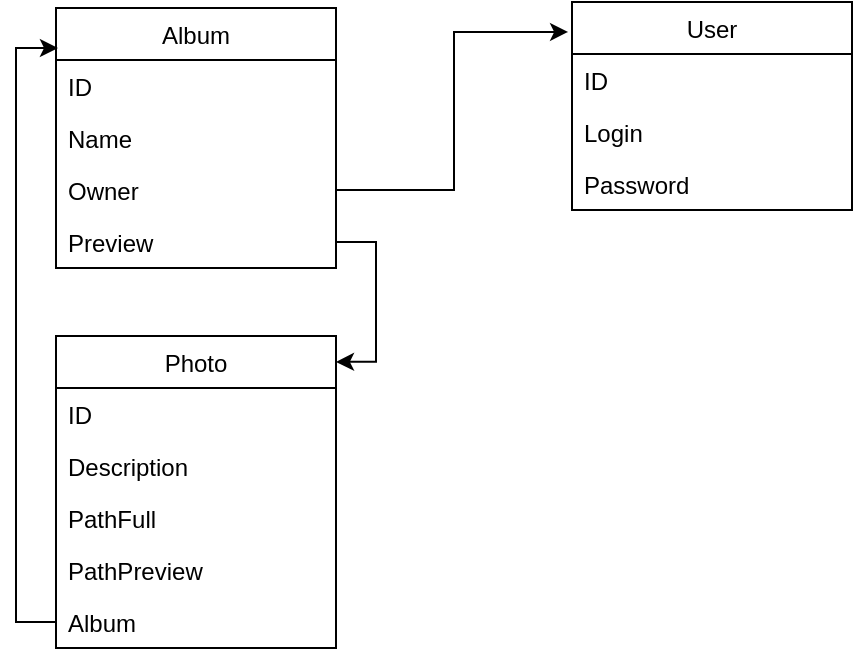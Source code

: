 <mxfile version="12.4.2" type="device" pages="2"><diagram name="DataBase" id="2ca16b54-16f6-2749-3443-fa8db7711227"><mxGraphModel dx="1408" dy="808" grid="0" gridSize="10" guides="1" tooltips="1" connect="1" arrows="0" fold="1" page="1" pageScale="1" pageWidth="1100" pageHeight="850" background="#ffffff" math="0" shadow="0"><root><mxCell id="0"/><mxCell id="1" parent="0"/><mxCell id="MuHAXKKPjJEKhF86q5HA-1" value="Album" style="swimlane;fontStyle=0;childLayout=stackLayout;horizontal=1;startSize=26;fillColor=none;horizontalStack=0;resizeParent=1;resizeParentMax=0;resizeLast=0;collapsible=1;marginBottom=0;" parent="1" vertex="1"><mxGeometry x="280" y="280" width="140" height="130" as="geometry"/></mxCell><mxCell id="MuHAXKKPjJEKhF86q5HA-3" value="ID" style="text;strokeColor=none;fillColor=none;align=left;verticalAlign=top;spacingLeft=4;spacingRight=4;overflow=hidden;rotatable=0;points=[[0,0.5],[1,0.5]];portConstraint=eastwest;" parent="MuHAXKKPjJEKhF86q5HA-1" vertex="1"><mxGeometry y="26" width="140" height="26" as="geometry"/></mxCell><mxCell id="MuHAXKKPjJEKhF86q5HA-5" value="Name" style="text;strokeColor=none;fillColor=none;align=left;verticalAlign=top;spacingLeft=4;spacingRight=4;overflow=hidden;rotatable=0;points=[[0,0.5],[1,0.5]];portConstraint=eastwest;" parent="MuHAXKKPjJEKhF86q5HA-1" vertex="1"><mxGeometry y="52" width="140" height="26" as="geometry"/></mxCell><mxCell id="MuHAXKKPjJEKhF86q5HA-4" value="Owner" style="text;strokeColor=none;fillColor=none;align=left;verticalAlign=top;spacingLeft=4;spacingRight=4;overflow=hidden;rotatable=0;points=[[0,0.5],[1,0.5]];portConstraint=eastwest;" parent="MuHAXKKPjJEKhF86q5HA-1" vertex="1"><mxGeometry y="78" width="140" height="26" as="geometry"/></mxCell><mxCell id="IdtP2z5yUTU9GgSsE0sh-1" value="Preview" style="text;strokeColor=none;fillColor=none;spacingLeft=4;spacingRight=4;overflow=hidden;rotatable=0;points=[[0,0.5],[1,0.5]];portConstraint=eastwest;fontSize=12;" vertex="1" parent="MuHAXKKPjJEKhF86q5HA-1"><mxGeometry y="104" width="140" height="26" as="geometry"/></mxCell><mxCell id="MuHAXKKPjJEKhF86q5HA-6" value="User" style="swimlane;fontStyle=0;childLayout=stackLayout;horizontal=1;startSize=26;fillColor=none;horizontalStack=0;resizeParent=1;resizeParentMax=0;resizeLast=0;collapsible=1;marginBottom=0;" parent="1" vertex="1"><mxGeometry x="538" y="277" width="140" height="104" as="geometry"/></mxCell><mxCell id="MuHAXKKPjJEKhF86q5HA-7" value="ID" style="text;strokeColor=none;fillColor=none;align=left;verticalAlign=top;spacingLeft=4;spacingRight=4;overflow=hidden;rotatable=0;points=[[0,0.5],[1,0.5]];portConstraint=eastwest;" parent="MuHAXKKPjJEKhF86q5HA-6" vertex="1"><mxGeometry y="26" width="140" height="26" as="geometry"/></mxCell><mxCell id="MuHAXKKPjJEKhF86q5HA-8" value="Login" style="text;strokeColor=none;fillColor=none;align=left;verticalAlign=top;spacingLeft=4;spacingRight=4;overflow=hidden;rotatable=0;points=[[0,0.5],[1,0.5]];portConstraint=eastwest;" parent="MuHAXKKPjJEKhF86q5HA-6" vertex="1"><mxGeometry y="52" width="140" height="26" as="geometry"/></mxCell><mxCell id="MuHAXKKPjJEKhF86q5HA-9" value="Password" style="text;strokeColor=none;fillColor=none;align=left;verticalAlign=top;spacingLeft=4;spacingRight=4;overflow=hidden;rotatable=0;points=[[0,0.5],[1,0.5]];portConstraint=eastwest;" parent="MuHAXKKPjJEKhF86q5HA-6" vertex="1"><mxGeometry y="78" width="140" height="26" as="geometry"/></mxCell><mxCell id="MuHAXKKPjJEKhF86q5HA-10" style="edgeStyle=orthogonalEdgeStyle;rounded=0;orthogonalLoop=1;jettySize=auto;html=1;exitX=1;exitY=0.5;exitDx=0;exitDy=0;entryX=-0.014;entryY=0.144;entryDx=0;entryDy=0;entryPerimeter=0;" parent="1" source="MuHAXKKPjJEKhF86q5HA-4" target="MuHAXKKPjJEKhF86q5HA-6" edge="1"><mxGeometry relative="1" as="geometry"><Array as="points"><mxPoint x="479" y="371"/><mxPoint x="479" y="292"/></Array></mxGeometry></mxCell><mxCell id="MuHAXKKPjJEKhF86q5HA-11" value="Photo" style="swimlane;fontStyle=0;childLayout=stackLayout;horizontal=1;startSize=26;fillColor=none;horizontalStack=0;resizeParent=1;resizeParentMax=0;resizeLast=0;collapsible=1;marginBottom=0;" parent="1" vertex="1"><mxGeometry x="280" y="444" width="140" height="156" as="geometry"/></mxCell><mxCell id="MuHAXKKPjJEKhF86q5HA-12" value="ID" style="text;strokeColor=none;fillColor=none;align=left;verticalAlign=top;spacingLeft=4;spacingRight=4;overflow=hidden;rotatable=0;points=[[0,0.5],[1,0.5]];portConstraint=eastwest;" parent="MuHAXKKPjJEKhF86q5HA-11" vertex="1"><mxGeometry y="26" width="140" height="26" as="geometry"/></mxCell><mxCell id="MuHAXKKPjJEKhF86q5HA-13" value="Description" style="text;strokeColor=none;fillColor=none;align=left;verticalAlign=top;spacingLeft=4;spacingRight=4;overflow=hidden;rotatable=0;points=[[0,0.5],[1,0.5]];portConstraint=eastwest;" parent="MuHAXKKPjJEKhF86q5HA-11" vertex="1"><mxGeometry y="52" width="140" height="26" as="geometry"/></mxCell><mxCell id="MuHAXKKPjJEKhF86q5HA-14" value="PathFull" style="text;strokeColor=none;fillColor=none;align=left;verticalAlign=top;spacingLeft=4;spacingRight=4;overflow=hidden;rotatable=0;points=[[0,0.5],[1,0.5]];portConstraint=eastwest;" parent="MuHAXKKPjJEKhF86q5HA-11" vertex="1"><mxGeometry y="78" width="140" height="26" as="geometry"/></mxCell><mxCell id="bvoi3mzM5VgRqnagz37t-1" value="PathPreview" style="text;strokeColor=none;fillColor=none;align=left;verticalAlign=top;spacingLeft=4;spacingRight=4;overflow=hidden;rotatable=0;points=[[0,0.5],[1,0.5]];portConstraint=eastwest;" vertex="1" parent="MuHAXKKPjJEKhF86q5HA-11"><mxGeometry y="104" width="140" height="26" as="geometry"/></mxCell><mxCell id="MuHAXKKPjJEKhF86q5HA-15" value="Album" style="text;strokeColor=none;fillColor=none;align=left;verticalAlign=top;spacingLeft=4;spacingRight=4;overflow=hidden;rotatable=0;points=[[0,0.5],[1,0.5]];portConstraint=eastwest;" parent="MuHAXKKPjJEKhF86q5HA-11" vertex="1"><mxGeometry y="130" width="140" height="26" as="geometry"/></mxCell><mxCell id="MuHAXKKPjJEKhF86q5HA-16" style="edgeStyle=orthogonalEdgeStyle;rounded=0;orthogonalLoop=1;jettySize=auto;html=1;exitX=0;exitY=0.5;exitDx=0;exitDy=0;entryX=0.007;entryY=0.154;entryDx=0;entryDy=0;entryPerimeter=0;" parent="1" source="MuHAXKKPjJEKhF86q5HA-15" target="MuHAXKKPjJEKhF86q5HA-1" edge="1"><mxGeometry relative="1" as="geometry"/></mxCell><mxCell id="IdtP2z5yUTU9GgSsE0sh-2" style="edgeStyle=orthogonalEdgeStyle;rounded=0;orthogonalLoop=1;jettySize=auto;html=1;exitX=1;exitY=0.5;exitDx=0;exitDy=0;entryX=1;entryY=0.083;entryDx=0;entryDy=0;entryPerimeter=0;fontSize=16;" edge="1" parent="1" source="IdtP2z5yUTU9GgSsE0sh-1" target="MuHAXKKPjJEKhF86q5HA-11"><mxGeometry relative="1" as="geometry"/></mxCell></root></mxGraphModel></diagram><diagram id="-pgh10B8fHaLJiIeHIF8" name="PageLayout"><mxGraphModel dx="1408" dy="808" grid="1" gridSize="10" guides="0" tooltips="1" connect="0" arrows="0" fold="1" page="1" pageScale="1" pageWidth="800" pageHeight="600" math="0" shadow="0"><root><mxCell id="_x2WycIhsIzKqimyarUk-0"/><mxCell id="_x2WycIhsIzKqimyarUk-1" parent="_x2WycIhsIzKqimyarUk-0"/><mxCell id="_x2WycIhsIzKqimyarUk-2" value="" style="html=1;shadow=0;dashed=0;shape=mxgraph.bootstrap.rect;whiteSpace=wrap;" vertex="1" parent="_x2WycIhsIzKqimyarUk-1"><mxGeometry width="800" height="40" as="geometry"/></mxCell><mxCell id="_x2WycIhsIzKqimyarUk-3" value="Photocol" style="html=1;shadow=0;dashed=0;shape=mxgraph.bootstrap.rect;fontSize=14;whiteSpace=wrap;fontStyle=1" vertex="1" parent="_x2WycIhsIzKqimyarUk-2"><mxGeometry width="80" height="40" as="geometry"/></mxCell><mxCell id="_x2WycIhsIzKqimyarUk-4" value="Мои альбомы" style="html=1;shadow=0;dashed=0;shape=mxgraph.bootstrap.rect;spacingRight=30;whiteSpace=wrap;fontSize=16;fontStyle=1;" vertex="1" parent="_x2WycIhsIzKqimyarUk-2"><mxGeometry x="80" width="600" height="40" as="geometry"/></mxCell><mxCell id="_x2WycIhsIzKqimyarUk-8" value="Профиль" style="html=1;shadow=0;dashed=0;shape=mxgraph.bootstrap.rect;whiteSpace=wrap;" vertex="1" parent="_x2WycIhsIzKqimyarUk-2"><mxGeometry x="680" width="60" height="40" as="geometry"/></mxCell><mxCell id="_x2WycIhsIzKqimyarUk-9" value="Выйти" style="html=1;shadow=0;dashed=0;shape=mxgraph.bootstrap.rect;whiteSpace=wrap;" vertex="1" parent="_x2WycIhsIzKqimyarUk-2"><mxGeometry x="740" width="60" height="40" as="geometry"/></mxCell><mxCell id="Kfa8tp2_SB2maJTHm3-H-2" value="" style="group" vertex="1" connectable="0" parent="_x2WycIhsIzKqimyarUk-1"><mxGeometry x="250" y="60" width="160" height="150" as="geometry"/></mxCell><mxCell id="Kfa8tp2_SB2maJTHm3-H-0" value="" style="rounded=0;whiteSpace=wrap;html=1;fontSize=16;" vertex="1" parent="Kfa8tp2_SB2maJTHm3-H-2"><mxGeometry width="160" height="120" as="geometry"/></mxCell><mxCell id="Kfa8tp2_SB2maJTHm3-H-1" value="Альбом 1" style="rounded=0;whiteSpace=wrap;html=1;fontSize=16;" vertex="1" parent="Kfa8tp2_SB2maJTHm3-H-2"><mxGeometry y="120" width="160" height="30" as="geometry"/></mxCell><mxCell id="Kfa8tp2_SB2maJTHm3-H-3" value="" style="group" vertex="1" connectable="0" parent="_x2WycIhsIzKqimyarUk-1"><mxGeometry x="430" y="60" width="160" height="150" as="geometry"/></mxCell><mxCell id="Kfa8tp2_SB2maJTHm3-H-4" value="" style="rounded=0;whiteSpace=wrap;html=1;fontSize=16;" vertex="1" parent="Kfa8tp2_SB2maJTHm3-H-3"><mxGeometry width="160" height="120" as="geometry"/></mxCell><mxCell id="Kfa8tp2_SB2maJTHm3-H-5" value="Альбом 2" style="rounded=0;whiteSpace=wrap;html=1;fontSize=16;" vertex="1" parent="Kfa8tp2_SB2maJTHm3-H-3"><mxGeometry y="120" width="160" height="30" as="geometry"/></mxCell><mxCell id="Kfa8tp2_SB2maJTHm3-H-6" value="" style="group" vertex="1" connectable="0" parent="_x2WycIhsIzKqimyarUk-1"><mxGeometry x="610" y="60" width="160" height="150" as="geometry"/></mxCell><mxCell id="Kfa8tp2_SB2maJTHm3-H-7" value="" style="rounded=0;whiteSpace=wrap;html=1;fontSize=16;" vertex="1" parent="Kfa8tp2_SB2maJTHm3-H-6"><mxGeometry width="160" height="120" as="geometry"/></mxCell><mxCell id="Kfa8tp2_SB2maJTHm3-H-8" value="Альбом 3" style="rounded=0;whiteSpace=wrap;html=1;fontSize=16;" vertex="1" parent="Kfa8tp2_SB2maJTHm3-H-6"><mxGeometry y="120" width="160" height="30" as="geometry"/></mxCell><mxCell id="Kfa8tp2_SB2maJTHm3-H-9" value="" style="group" vertex="1" connectable="0" parent="_x2WycIhsIzKqimyarUk-1"><mxGeometry x="250" y="230" width="160" height="150" as="geometry"/></mxCell><mxCell id="Kfa8tp2_SB2maJTHm3-H-10" value="" style="rounded=0;whiteSpace=wrap;html=1;fontSize=16;" vertex="1" parent="Kfa8tp2_SB2maJTHm3-H-9"><mxGeometry width="160" height="120" as="geometry"/></mxCell><mxCell id="Kfa8tp2_SB2maJTHm3-H-11" value="Альбом 4" style="rounded=0;whiteSpace=wrap;html=1;fontSize=16;" vertex="1" parent="Kfa8tp2_SB2maJTHm3-H-9"><mxGeometry y="120" width="160" height="30" as="geometry"/></mxCell><mxCell id="Kfa8tp2_SB2maJTHm3-H-12" value="" style="group" vertex="1" connectable="0" parent="_x2WycIhsIzKqimyarUk-1"><mxGeometry x="430" y="230" width="160" height="150" as="geometry"/></mxCell><mxCell id="Kfa8tp2_SB2maJTHm3-H-13" value="" style="rounded=0;whiteSpace=wrap;html=1;fontSize=16;" vertex="1" parent="Kfa8tp2_SB2maJTHm3-H-12"><mxGeometry width="160" height="120" as="geometry"/></mxCell><mxCell id="Kfa8tp2_SB2maJTHm3-H-14" value="Альбом 5" style="rounded=0;whiteSpace=wrap;html=1;fontSize=16;" vertex="1" parent="Kfa8tp2_SB2maJTHm3-H-12"><mxGeometry y="120" width="160" height="30" as="geometry"/></mxCell><mxCell id="Kfa8tp2_SB2maJTHm3-H-53" value="" style="html=1;shadow=0;dashed=0;shape=mxgraph.bootstrap.rect;whiteSpace=wrap;" vertex="1" parent="_x2WycIhsIzKqimyarUk-1"><mxGeometry x="800" width="800" height="40" as="geometry"/></mxCell><mxCell id="Kfa8tp2_SB2maJTHm3-H-54" value="Photocol" style="html=1;shadow=0;dashed=0;shape=mxgraph.bootstrap.rect;fontSize=14;whiteSpace=wrap;fontStyle=1" vertex="1" parent="Kfa8tp2_SB2maJTHm3-H-53"><mxGeometry width="80" height="40" as="geometry"/></mxCell><mxCell id="Kfa8tp2_SB2maJTHm3-H-55" value="Альбом 1" style="html=1;shadow=0;dashed=0;shape=mxgraph.bootstrap.rect;spacingRight=30;whiteSpace=wrap;fontSize=16;fontStyle=1;" vertex="1" parent="Kfa8tp2_SB2maJTHm3-H-53"><mxGeometry x="80" width="600" height="40" as="geometry"/></mxCell><mxCell id="Kfa8tp2_SB2maJTHm3-H-56" value="Профиль" style="html=1;shadow=0;dashed=0;shape=mxgraph.bootstrap.rect;whiteSpace=wrap;" vertex="1" parent="Kfa8tp2_SB2maJTHm3-H-53"><mxGeometry x="680" width="60" height="40" as="geometry"/></mxCell><mxCell id="Kfa8tp2_SB2maJTHm3-H-57" value="Выйти" style="html=1;shadow=0;dashed=0;shape=mxgraph.bootstrap.rect;whiteSpace=wrap;" vertex="1" parent="Kfa8tp2_SB2maJTHm3-H-53"><mxGeometry x="740" width="60" height="40" as="geometry"/></mxCell><mxCell id="Kfa8tp2_SB2maJTHm3-H-61" value="" style="group" vertex="1" connectable="0" parent="_x2WycIhsIzKqimyarUk-1"><mxGeometry x="1020" y="60" width="160" height="150" as="geometry"/></mxCell><mxCell id="Kfa8tp2_SB2maJTHm3-H-62" value="" style="rounded=0;whiteSpace=wrap;html=1;fontSize=16;" vertex="1" parent="Kfa8tp2_SB2maJTHm3-H-61"><mxGeometry width="160" height="120" as="geometry"/></mxCell><mxCell id="Kfa8tp2_SB2maJTHm3-H-63" value="Фото 1" style="rounded=0;whiteSpace=wrap;html=1;fontSize=16;" vertex="1" parent="Kfa8tp2_SB2maJTHm3-H-61"><mxGeometry y="120" width="160" height="30" as="geometry"/></mxCell><mxCell id="Kfa8tp2_SB2maJTHm3-H-64" value="" style="group" vertex="1" connectable="0" parent="_x2WycIhsIzKqimyarUk-1"><mxGeometry x="1200" y="60" width="160" height="150" as="geometry"/></mxCell><mxCell id="Kfa8tp2_SB2maJTHm3-H-65" value="" style="rounded=0;whiteSpace=wrap;html=1;fontSize=16;" vertex="1" parent="Kfa8tp2_SB2maJTHm3-H-64"><mxGeometry width="160" height="120" as="geometry"/></mxCell><mxCell id="Kfa8tp2_SB2maJTHm3-H-66" value="Фото 2" style="rounded=0;whiteSpace=wrap;html=1;fontSize=16;" vertex="1" parent="Kfa8tp2_SB2maJTHm3-H-64"><mxGeometry y="120" width="160" height="30" as="geometry"/></mxCell><mxCell id="Kfa8tp2_SB2maJTHm3-H-67" value="" style="group" vertex="1" connectable="0" parent="_x2WycIhsIzKqimyarUk-1"><mxGeometry x="1380" y="60" width="160" height="150" as="geometry"/></mxCell><mxCell id="Kfa8tp2_SB2maJTHm3-H-68" value="" style="rounded=0;whiteSpace=wrap;html=1;fontSize=16;" vertex="1" parent="Kfa8tp2_SB2maJTHm3-H-67"><mxGeometry width="160" height="120" as="geometry"/></mxCell><mxCell id="Kfa8tp2_SB2maJTHm3-H-69" value="Фото 3" style="rounded=0;whiteSpace=wrap;html=1;fontSize=16;" vertex="1" parent="Kfa8tp2_SB2maJTHm3-H-67"><mxGeometry y="120" width="160" height="30" as="geometry"/></mxCell><mxCell id="Kfa8tp2_SB2maJTHm3-H-70" value="" style="group" vertex="1" connectable="0" parent="_x2WycIhsIzKqimyarUk-1"><mxGeometry x="1020" y="230" width="160" height="150" as="geometry"/></mxCell><mxCell id="Kfa8tp2_SB2maJTHm3-H-71" value="" style="rounded=0;whiteSpace=wrap;html=1;fontSize=16;" vertex="1" parent="Kfa8tp2_SB2maJTHm3-H-70"><mxGeometry width="160" height="120" as="geometry"/></mxCell><mxCell id="Kfa8tp2_SB2maJTHm3-H-72" value="Фото 4" style="rounded=0;whiteSpace=wrap;html=1;fontSize=16;" vertex="1" parent="Kfa8tp2_SB2maJTHm3-H-70"><mxGeometry y="120" width="160" height="30" as="geometry"/></mxCell><mxCell id="Kfa8tp2_SB2maJTHm3-H-73" value="" style="group" vertex="1" connectable="0" parent="_x2WycIhsIzKqimyarUk-1"><mxGeometry x="1200" y="230" width="160" height="150" as="geometry"/></mxCell><mxCell id="Kfa8tp2_SB2maJTHm3-H-74" value="" style="rounded=0;whiteSpace=wrap;html=1;fontSize=16;" vertex="1" parent="Kfa8tp2_SB2maJTHm3-H-73"><mxGeometry width="160" height="120" as="geometry"/></mxCell><mxCell id="Kfa8tp2_SB2maJTHm3-H-75" value="Фото 5" style="rounded=0;whiteSpace=wrap;html=1;fontSize=16;" vertex="1" parent="Kfa8tp2_SB2maJTHm3-H-73"><mxGeometry y="120" width="160" height="30" as="geometry"/></mxCell><mxCell id="Kfa8tp2_SB2maJTHm3-H-77" value="" style="html=1;shadow=0;dashed=0;shape=mxgraph.bootstrap.rect;whiteSpace=wrap;" vertex="1" parent="_x2WycIhsIzKqimyarUk-1"><mxGeometry y="600" width="800" height="40" as="geometry"/></mxCell><mxCell id="Kfa8tp2_SB2maJTHm3-H-78" value="Photocol" style="html=1;shadow=0;dashed=0;shape=mxgraph.bootstrap.rect;fontSize=14;whiteSpace=wrap;fontStyle=1" vertex="1" parent="Kfa8tp2_SB2maJTHm3-H-77"><mxGeometry width="80" height="40" as="geometry"/></mxCell><mxCell id="Kfa8tp2_SB2maJTHm3-H-79" value="Вход" style="html=1;shadow=0;dashed=0;shape=mxgraph.bootstrap.rect;spacingRight=30;whiteSpace=wrap;fontSize=16;fontStyle=1;" vertex="1" parent="Kfa8tp2_SB2maJTHm3-H-77"><mxGeometry x="80" width="600" height="40" as="geometry"/></mxCell><mxCell id="Kfa8tp2_SB2maJTHm3-H-80" value="Вход" style="html=1;shadow=0;dashed=0;shape=mxgraph.bootstrap.rect;whiteSpace=wrap;" vertex="1" parent="Kfa8tp2_SB2maJTHm3-H-77"><mxGeometry x="660" width="60" height="40" as="geometry"/></mxCell><mxCell id="Kfa8tp2_SB2maJTHm3-H-81" value="Регистрация" style="html=1;shadow=0;dashed=0;shape=mxgraph.bootstrap.rect;whiteSpace=wrap;" vertex="1" parent="Kfa8tp2_SB2maJTHm3-H-77"><mxGeometry x="720" width="80" height="40" as="geometry"/></mxCell><mxCell id="Kfa8tp2_SB2maJTHm3-H-139" value="" style="html=1;shadow=0;dashed=0;shape=mxgraph.bootstrap.rect;whiteSpace=wrap;" vertex="1" parent="_x2WycIhsIzKqimyarUk-1"><mxGeometry x="800" y="600" width="800" height="40" as="geometry"/></mxCell><mxCell id="Kfa8tp2_SB2maJTHm3-H-140" value="Photocol" style="html=1;shadow=0;dashed=0;shape=mxgraph.bootstrap.rect;fontSize=14;whiteSpace=wrap;fontStyle=1" vertex="1" parent="Kfa8tp2_SB2maJTHm3-H-139"><mxGeometry width="80" height="40" as="geometry"/></mxCell><mxCell id="Kfa8tp2_SB2maJTHm3-H-141" value="Регистрация" style="html=1;shadow=0;dashed=0;shape=mxgraph.bootstrap.rect;spacingRight=30;whiteSpace=wrap;fontSize=16;fontStyle=1;" vertex="1" parent="Kfa8tp2_SB2maJTHm3-H-139"><mxGeometry x="80" width="600" height="40" as="geometry"/></mxCell><mxCell id="Kfa8tp2_SB2maJTHm3-H-142" value="Вход" style="html=1;shadow=0;dashed=0;shape=mxgraph.bootstrap.rect;whiteSpace=wrap;" vertex="1" parent="Kfa8tp2_SB2maJTHm3-H-139"><mxGeometry x="660" width="60" height="40" as="geometry"/></mxCell><mxCell id="Kfa8tp2_SB2maJTHm3-H-143" value="Регистрация" style="html=1;shadow=0;dashed=0;shape=mxgraph.bootstrap.rect;whiteSpace=wrap;" vertex="1" parent="Kfa8tp2_SB2maJTHm3-H-139"><mxGeometry x="720" width="80" height="40" as="geometry"/></mxCell><mxCell id="Kfa8tp2_SB2maJTHm3-H-144" value="" style="rounded=0;whiteSpace=wrap;html=1;fontSize=16;fontColor=#7EA6E0;" vertex="1" parent="_x2WycIhsIzKqimyarUk-1"><mxGeometry x="1060" y="662" width="230" height="188" as="geometry"/></mxCell><mxCell id="Kfa8tp2_SB2maJTHm3-H-145" value="Зарегистрироваться" style="rounded=1;whiteSpace=wrap;html=1;fontSize=16;" vertex="1" parent="_x2WycIhsIzKqimyarUk-1"><mxGeometry x="1080" y="800" width="190" height="30" as="geometry"/></mxCell><mxCell id="Kfa8tp2_SB2maJTHm3-H-146" value="" style="group" vertex="1" connectable="0" parent="_x2WycIhsIzKqimyarUk-1"><mxGeometry x="1080" y="682" width="190" height="30" as="geometry"/></mxCell><mxCell id="Kfa8tp2_SB2maJTHm3-H-147" value="&lt;font color=&quot;#000000&quot;&gt;Логин&lt;/font&gt;" style="rounded=0;whiteSpace=wrap;html=1;fontSize=16;fontColor=#7EA6E0;" vertex="1" parent="Kfa8tp2_SB2maJTHm3-H-146"><mxGeometry width="190" height="30" as="geometry"/></mxCell><mxCell id="Kfa8tp2_SB2maJTHm3-H-148" value="" style="rounded=0;whiteSpace=wrap;html=1;fontSize=16;fontColor=#7EA6E0;" vertex="1" parent="Kfa8tp2_SB2maJTHm3-H-146"><mxGeometry width="30" height="30" as="geometry"/></mxCell><mxCell id="Kfa8tp2_SB2maJTHm3-H-149" value="" style="group" vertex="1" connectable="0" parent="_x2WycIhsIzKqimyarUk-1"><mxGeometry x="1080" y="722" width="190" height="30" as="geometry"/></mxCell><mxCell id="Kfa8tp2_SB2maJTHm3-H-150" value="Пароль" style="rounded=0;whiteSpace=wrap;html=1;fontSize=16;" vertex="1" parent="Kfa8tp2_SB2maJTHm3-H-149"><mxGeometry width="190" height="30" as="geometry"/></mxCell><mxCell id="Kfa8tp2_SB2maJTHm3-H-151" value="" style="rounded=0;whiteSpace=wrap;html=1;fontSize=16;fontColor=#7EA6E0;" vertex="1" parent="Kfa8tp2_SB2maJTHm3-H-149"><mxGeometry width="30" height="30" as="geometry"/></mxCell><mxCell id="Kfa8tp2_SB2maJTHm3-H-152" value="" style="group" vertex="1" connectable="0" parent="_x2WycIhsIzKqimyarUk-1"><mxGeometry x="1080" y="760" width="190" height="30" as="geometry"/></mxCell><mxCell id="Kfa8tp2_SB2maJTHm3-H-153" value="Пароль" style="rounded=0;whiteSpace=wrap;html=1;fontSize=16;" vertex="1" parent="Kfa8tp2_SB2maJTHm3-H-152"><mxGeometry width="190" height="30" as="geometry"/></mxCell><mxCell id="Kfa8tp2_SB2maJTHm3-H-154" value="" style="rounded=0;whiteSpace=wrap;html=1;fontSize=16;fontColor=#7EA6E0;" vertex="1" parent="Kfa8tp2_SB2maJTHm3-H-152"><mxGeometry width="30" height="30" as="geometry"/></mxCell><mxCell id="Kfa8tp2_SB2maJTHm3-H-155" value="" style="rounded=0;whiteSpace=wrap;html=1;fontSize=16;fontColor=#7EA6E0;" vertex="1" parent="_x2WycIhsIzKqimyarUk-1"><mxGeometry x="250" y="660" width="230" height="150" as="geometry"/></mxCell><mxCell id="Kfa8tp2_SB2maJTHm3-H-156" value="Войти" style="rounded=1;whiteSpace=wrap;html=1;fontSize=16;" vertex="1" parent="_x2WycIhsIzKqimyarUk-1"><mxGeometry x="270" y="760" width="190" height="30" as="geometry"/></mxCell><mxCell id="Kfa8tp2_SB2maJTHm3-H-157" value="" style="group" vertex="1" connectable="0" parent="_x2WycIhsIzKqimyarUk-1"><mxGeometry x="270" y="680" width="190" height="30" as="geometry"/></mxCell><mxCell id="Kfa8tp2_SB2maJTHm3-H-158" value="&lt;font color=&quot;#000000&quot;&gt;Логин&lt;/font&gt;" style="rounded=0;whiteSpace=wrap;html=1;fontSize=16;fontColor=#7EA6E0;" vertex="1" parent="Kfa8tp2_SB2maJTHm3-H-157"><mxGeometry width="190" height="30" as="geometry"/></mxCell><mxCell id="Kfa8tp2_SB2maJTHm3-H-159" value="" style="rounded=0;whiteSpace=wrap;html=1;fontSize=16;fontColor=#7EA6E0;" vertex="1" parent="Kfa8tp2_SB2maJTHm3-H-157"><mxGeometry width="30" height="30" as="geometry"/></mxCell><mxCell id="Kfa8tp2_SB2maJTHm3-H-160" value="" style="group" vertex="1" connectable="0" parent="_x2WycIhsIzKqimyarUk-1"><mxGeometry x="270" y="720" width="190" height="30" as="geometry"/></mxCell><mxCell id="Kfa8tp2_SB2maJTHm3-H-161" value="Пароль" style="rounded=0;whiteSpace=wrap;html=1;fontSize=16;" vertex="1" parent="Kfa8tp2_SB2maJTHm3-H-160"><mxGeometry width="190" height="30" as="geometry"/></mxCell><mxCell id="Kfa8tp2_SB2maJTHm3-H-162" value="" style="rounded=0;whiteSpace=wrap;html=1;fontSize=16;fontColor=#7EA6E0;" vertex="1" parent="Kfa8tp2_SB2maJTHm3-H-160"><mxGeometry width="30" height="30" as="geometry"/></mxCell><mxCell id="Kfa8tp2_SB2maJTHm3-H-166" value="" style="rounded=0;whiteSpace=wrap;html=1;fontSize=16;fontColor=#7EA6E0;" vertex="1" parent="_x2WycIhsIzKqimyarUk-1"><mxGeometry x="800" y="40" width="200" height="560" as="geometry"/></mxCell><mxCell id="Kfa8tp2_SB2maJTHm3-H-169" value="Редактировать альбом" style="rounded=0;whiteSpace=wrap;html=1;fontSize=14;" vertex="1" parent="_x2WycIhsIzKqimyarUk-1"><mxGeometry x="800" y="140" width="200" height="30" as="geometry"/></mxCell><mxCell id="Kfa8tp2_SB2maJTHm3-H-170" value="Добавить фотографии" style="rounded=0;whiteSpace=wrap;html=1;fontSize=14;" vertex="1" parent="_x2WycIhsIzKqimyarUk-1"><mxGeometry x="800" y="170" width="200" height="30" as="geometry"/></mxCell><mxCell id="Kfa8tp2_SB2maJTHm3-H-171" value="Удалить фотографии" style="rounded=0;whiteSpace=wrap;html=1;fontSize=14;" vertex="1" parent="_x2WycIhsIzKqimyarUk-1"><mxGeometry x="800" y="200" width="200" height="30" as="geometry"/></mxCell><mxCell id="Kfa8tp2_SB2maJTHm3-H-172" value="" style="rounded=0;whiteSpace=wrap;html=1;fontSize=16;fontColor=#7EA6E0;" vertex="1" parent="_x2WycIhsIzKqimyarUk-1"><mxGeometry y="40" width="220" height="560" as="geometry"/></mxCell><mxCell id="Kfa8tp2_SB2maJTHm3-H-174" value="Добавить альбом" style="rounded=0;whiteSpace=wrap;html=1;fontSize=14;" vertex="1" parent="_x2WycIhsIzKqimyarUk-1"><mxGeometry y="170" width="220" height="30" as="geometry"/></mxCell><mxCell id="Kfa8tp2_SB2maJTHm3-H-175" value="Редактировать профиль" style="rounded=0;whiteSpace=wrap;html=1;fontSize=14;" vertex="1" parent="_x2WycIhsIzKqimyarUk-1"><mxGeometry y="140" width="220" height="30" as="geometry"/></mxCell><mxCell id="Kfa8tp2_SB2maJTHm3-H-176" value="&lt;h1 style=&quot;font-size: 14px&quot;&gt;&lt;span style=&quot;font-size: 14px ; font-weight: normal&quot;&gt;Описание профиля&lt;/span&gt;&lt;br style=&quot;font-size: 14px&quot;&gt;&lt;/h1&gt;&lt;div&gt;&lt;span style=&quot;font-size: 14px ; font-weight: normal&quot;&gt;Дата регистрации: 00.0.202&lt;/span&gt;&lt;/div&gt;" style="text;html=1;spacing=5;spacingTop=-20;whiteSpace=wrap;overflow=hidden;rounded=0;fontSize=14;" vertex="1" parent="_x2WycIhsIzKqimyarUk-1"><mxGeometry y="50" width="220" height="90" as="geometry"/></mxCell><mxCell id="Kfa8tp2_SB2maJTHm3-H-177" value="" style="html=1;shadow=0;dashed=0;shape=mxgraph.bootstrap.rect;whiteSpace=wrap;" vertex="1" parent="_x2WycIhsIzKqimyarUk-1"><mxGeometry x="1600" width="800" height="40" as="geometry"/></mxCell><mxCell id="Kfa8tp2_SB2maJTHm3-H-178" value="Photocol" style="html=1;shadow=0;dashed=0;shape=mxgraph.bootstrap.rect;fontSize=14;whiteSpace=wrap;fontStyle=1" vertex="1" parent="Kfa8tp2_SB2maJTHm3-H-177"><mxGeometry width="80" height="40" as="geometry"/></mxCell><mxCell id="Kfa8tp2_SB2maJTHm3-H-179" value="Photo 1" style="html=1;shadow=0;dashed=0;shape=mxgraph.bootstrap.rect;spacingRight=30;whiteSpace=wrap;fontSize=16;fontStyle=1;" vertex="1" parent="Kfa8tp2_SB2maJTHm3-H-177"><mxGeometry x="80" width="600" height="40" as="geometry"/></mxCell><mxCell id="Kfa8tp2_SB2maJTHm3-H-180" value="Профиль" style="html=1;shadow=0;dashed=0;shape=mxgraph.bootstrap.rect;whiteSpace=wrap;" vertex="1" parent="Kfa8tp2_SB2maJTHm3-H-177"><mxGeometry x="680" width="60" height="40" as="geometry"/></mxCell><mxCell id="Kfa8tp2_SB2maJTHm3-H-181" value="Выйти" style="html=1;shadow=0;dashed=0;shape=mxgraph.bootstrap.rect;whiteSpace=wrap;" vertex="1" parent="Kfa8tp2_SB2maJTHm3-H-177"><mxGeometry x="740" width="60" height="40" as="geometry"/></mxCell><mxCell id="Kfa8tp2_SB2maJTHm3-H-197" value="" style="rounded=0;whiteSpace=wrap;html=1;fontSize=16;fontColor=#7EA6E0;" vertex="1" parent="_x2WycIhsIzKqimyarUk-1"><mxGeometry x="1600" y="40" width="200" height="560" as="geometry"/></mxCell><mxCell id="Kfa8tp2_SB2maJTHm3-H-198" value="&lt;h1 style=&quot;font-size: 14px&quot;&gt;&lt;span style=&quot;font-weight: 400&quot;&gt;Description&lt;/span&gt;&lt;/h1&gt;&lt;div&gt;&lt;span style=&quot;font-weight: 400&quot;&gt;Name: photo1.jpg&lt;/span&gt;&lt;/div&gt;&lt;div&gt;&lt;span style=&quot;font-weight: 400&quot;&gt;Дата съемки: 00.00.00&lt;/span&gt;&lt;/div&gt;&lt;div&gt;&lt;span style=&quot;font-weight: 400&quot;&gt;Ширина: 0 px&lt;/span&gt;&lt;/div&gt;&lt;div&gt;&lt;span style=&quot;font-weight: 400&quot;&gt;Высота: 0 px&lt;/span&gt;&lt;/div&gt;&lt;div&gt;&lt;span style=&quot;font-weight: 400&quot;&gt;размер: 0 kb&lt;/span&gt;&lt;/div&gt;" style="text;html=1;spacing=5;spacingTop=-20;whiteSpace=wrap;overflow=hidden;rounded=0;fontSize=14;" vertex="1" parent="_x2WycIhsIzKqimyarUk-1"><mxGeometry x="1610" y="50" width="190" height="110" as="geometry"/></mxCell><mxCell id="Kfa8tp2_SB2maJTHm3-H-199" value="Скачать" style="rounded=0;whiteSpace=wrap;html=1;fontSize=14;" vertex="1" parent="_x2WycIhsIzKqimyarUk-1"><mxGeometry x="1600" y="200" width="200" height="30" as="geometry"/></mxCell><mxCell id="Kfa8tp2_SB2maJTHm3-H-200" value="Удалить" style="rounded=0;whiteSpace=wrap;html=1;fontSize=14;" vertex="1" parent="_x2WycIhsIzKqimyarUk-1"><mxGeometry x="1600" y="230" width="200" height="30" as="geometry"/></mxCell><mxCell id="Kfa8tp2_SB2maJTHm3-H-202" value="" style="rounded=0;whiteSpace=wrap;html=1;fontSize=14;fontColor=#7EA6E0;" vertex="1" parent="_x2WycIhsIzKqimyarUk-1"><mxGeometry x="1820" y="60" width="560" height="420" as="geometry"/></mxCell><mxCell id="Kfa8tp2_SB2maJTHm3-H-204" value="" style="rounded=0;whiteSpace=wrap;html=1;fontSize=14;fontColor=#7EA6E0;" vertex="1" parent="_x2WycIhsIzKqimyarUk-1"><mxGeometry x="1800" y="500" width="600" height="100" as="geometry"/></mxCell><mxCell id="Kfa8tp2_SB2maJTHm3-H-205" value="" style="rounded=0;whiteSpace=wrap;html=1;fontSize=14;fontColor=#7EA6E0;" vertex="1" parent="_x2WycIhsIzKqimyarUk-1"><mxGeometry x="1810" y="530" width="80" height="60" as="geometry"/></mxCell><mxCell id="Kfa8tp2_SB2maJTHm3-H-206" value="" style="rounded=0;whiteSpace=wrap;html=1;fontSize=14;fontColor=#7EA6E0;" vertex="1" parent="_x2WycIhsIzKqimyarUk-1"><mxGeometry x="1900" y="530" width="80" height="60" as="geometry"/></mxCell><mxCell id="Kfa8tp2_SB2maJTHm3-H-207" value="" style="rounded=0;whiteSpace=wrap;html=1;fontSize=14;fontColor=#7EA6E0;" vertex="1" parent="_x2WycIhsIzKqimyarUk-1"><mxGeometry x="2310" y="530" width="80" height="60" as="geometry"/></mxCell><mxCell id="Kfa8tp2_SB2maJTHm3-H-208" value="" style="rounded=0;whiteSpace=wrap;html=1;fontSize=14;fontColor=#7EA6E0;" vertex="1" parent="_x2WycIhsIzKqimyarUk-1"><mxGeometry x="2220" y="530" width="80" height="60" as="geometry"/></mxCell><mxCell id="Kfa8tp2_SB2maJTHm3-H-211" value="" style="rounded=0;whiteSpace=wrap;html=1;fontSize=14;fontColor=#7EA6E0;" vertex="1" parent="_x2WycIhsIzKqimyarUk-1"><mxGeometry x="2040" y="500" width="120" height="90" as="geometry"/></mxCell><mxCell id="Kfa8tp2_SB2maJTHm3-H-214" value="" style="group" vertex="1" connectable="0" parent="_x2WycIhsIzKqimyarUk-1"><mxGeometry x="2170" y="500" width="40" height="90" as="geometry"/></mxCell><mxCell id="Kfa8tp2_SB2maJTHm3-H-213" value="" style="rounded=0;whiteSpace=wrap;html=1;fontSize=14;fontColor=#7EA6E0;" vertex="1" parent="Kfa8tp2_SB2maJTHm3-H-214"><mxGeometry width="40" height="90" as="geometry"/></mxCell><mxCell id="Kfa8tp2_SB2maJTHm3-H-212" value="" style="triangle;whiteSpace=wrap;html=1;fontSize=14;fontColor=#7EA6E0;" vertex="1" parent="Kfa8tp2_SB2maJTHm3-H-214"><mxGeometry width="40" height="90" as="geometry"/></mxCell><mxCell id="Kfa8tp2_SB2maJTHm3-H-218" value="" style="group" vertex="1" connectable="0" parent="_x2WycIhsIzKqimyarUk-1"><mxGeometry x="1990" y="500" width="40" height="90" as="geometry"/></mxCell><mxCell id="Kfa8tp2_SB2maJTHm3-H-216" value="" style="rounded=0;whiteSpace=wrap;html=1;fontSize=14;fontColor=#7EA6E0;" vertex="1" parent="Kfa8tp2_SB2maJTHm3-H-218"><mxGeometry width="40" height="90" as="geometry"/></mxCell><mxCell id="Kfa8tp2_SB2maJTHm3-H-217" value="" style="triangle;whiteSpace=wrap;html=1;fontSize=14;fontColor=#7EA6E0;rotation=-180;" vertex="1" parent="Kfa8tp2_SB2maJTHm3-H-218"><mxGeometry width="40" height="90" as="geometry"/></mxCell><mxCell id="Kfa8tp2_SB2maJTHm3-H-219" value="&lt;h1 style=&quot;font-size: 14px&quot;&gt;&lt;span style=&quot;font-weight: 400&quot;&gt;Описание альбома&lt;/span&gt;&lt;/h1&gt;&lt;div&gt;&lt;span style=&quot;font-weight: 400&quot;&gt;Дата: 00.0.202&lt;/span&gt;&lt;/div&gt;&lt;div&gt;&lt;span style=&quot;font-weight: 400&quot;&gt;Фотографий: 00&lt;/span&gt;&lt;/div&gt;" style="text;html=1;spacing=5;spacingTop=-20;whiteSpace=wrap;overflow=hidden;rounded=0;fontSize=14;" vertex="1" parent="_x2WycIhsIzKqimyarUk-1"><mxGeometry x="800" y="50" width="200" height="90" as="geometry"/></mxCell><mxCell id="fc6HNMoCziQsTaDzqM66-0" value="Удалить альбом" style="rounded=0;whiteSpace=wrap;html=1;fontSize=14;" vertex="1" parent="_x2WycIhsIzKqimyarUk-1"><mxGeometry x="800" y="230" width="200" height="30" as="geometry"/></mxCell><mxCell id="fc6HNMoCziQsTaDzqM66-1" value="Альбом 1" style="rounded=0;whiteSpace=wrap;html=1;fontSize=14;" vertex="1" parent="_x2WycIhsIzKqimyarUk-1"><mxGeometry x="1600" y="170" width="200" height="30" as="geometry"/></mxCell></root></mxGraphModel></diagram></mxfile>